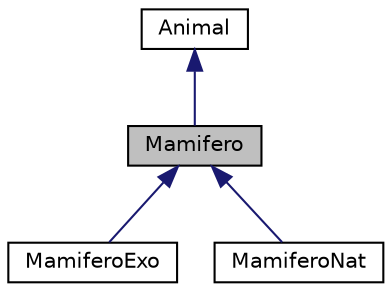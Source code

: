 digraph "Mamifero"
{
  edge [fontname="Helvetica",fontsize="10",labelfontname="Helvetica",labelfontsize="10"];
  node [fontname="Helvetica",fontsize="10",shape=record];
  Node0 [label="Mamifero",height=0.2,width=0.4,color="black", fillcolor="grey75", style="filled", fontcolor="black"];
  Node1 -> Node0 [dir="back",color="midnightblue",fontsize="10",style="solid",fontname="Helvetica"];
  Node1 [label="Animal",height=0.2,width=0.4,color="black", fillcolor="white", style="filled",URL="$class_animal.html",tooltip="Classe base para todos os grupos de animais. "];
  Node0 -> Node2 [dir="back",color="midnightblue",fontsize="10",style="solid",fontname="Helvetica"];
  Node2 [label="MamiferoExo",height=0.2,width=0.4,color="black", fillcolor="white", style="filled",URL="$class_mamifero_exo.html"];
  Node0 -> Node3 [dir="back",color="midnightblue",fontsize="10",style="solid",fontname="Helvetica"];
  Node3 [label="MamiferoNat",height=0.2,width=0.4,color="black", fillcolor="white", style="filled",URL="$class_mamifero_nat.html"];
}
